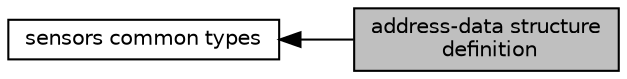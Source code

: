 digraph "address-data structure definition"
{
  edge [fontname="Helvetica",fontsize="10",labelfontname="Helvetica",labelfontsize="10"];
  node [fontname="Helvetica",fontsize="10",shape=box];
  rankdir=LR;
  Node1 [label="address-data structure\l definition",height=0.2,width=0.4,color="black", fillcolor="grey75", style="filled", fontcolor="black",tooltip="This structure is useful to load a predefined configuration of a sensor. You can create a sensor conf..."];
  Node2 [label="sensors common types",height=0.2,width=0.4,color="black", fillcolor="white", style="filled",URL="$group___s_t_microelectronics.html",tooltip=" "];
  Node2->Node1 [shape=plaintext, dir="back", style="solid"];
}
